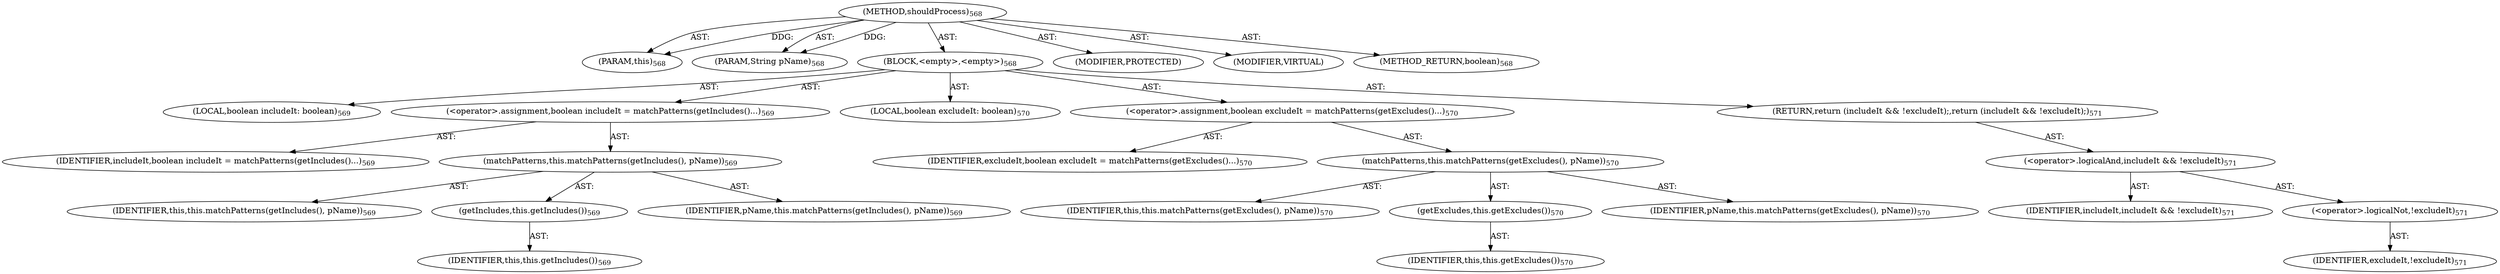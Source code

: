 digraph "shouldProcess" {  
"111669149723" [label = <(METHOD,shouldProcess)<SUB>568</SUB>> ]
"115964117017" [label = <(PARAM,this)<SUB>568</SUB>> ]
"115964117041" [label = <(PARAM,String pName)<SUB>568</SUB>> ]
"25769803824" [label = <(BLOCK,&lt;empty&gt;,&lt;empty&gt;)<SUB>568</SUB>> ]
"94489280518" [label = <(LOCAL,boolean includeIt: boolean)<SUB>569</SUB>> ]
"30064771190" [label = <(&lt;operator&gt;.assignment,boolean includeIt = matchPatterns(getIncludes()...)<SUB>569</SUB>> ]
"68719476871" [label = <(IDENTIFIER,includeIt,boolean includeIt = matchPatterns(getIncludes()...)<SUB>569</SUB>> ]
"30064771191" [label = <(matchPatterns,this.matchPatterns(getIncludes(), pName))<SUB>569</SUB>> ]
"68719476784" [label = <(IDENTIFIER,this,this.matchPatterns(getIncludes(), pName))<SUB>569</SUB>> ]
"30064771192" [label = <(getIncludes,this.getIncludes())<SUB>569</SUB>> ]
"68719476783" [label = <(IDENTIFIER,this,this.getIncludes())<SUB>569</SUB>> ]
"68719476872" [label = <(IDENTIFIER,pName,this.matchPatterns(getIncludes(), pName))<SUB>569</SUB>> ]
"94489280519" [label = <(LOCAL,boolean excludeIt: boolean)<SUB>570</SUB>> ]
"30064771193" [label = <(&lt;operator&gt;.assignment,boolean excludeIt = matchPatterns(getExcludes()...)<SUB>570</SUB>> ]
"68719476873" [label = <(IDENTIFIER,excludeIt,boolean excludeIt = matchPatterns(getExcludes()...)<SUB>570</SUB>> ]
"30064771194" [label = <(matchPatterns,this.matchPatterns(getExcludes(), pName))<SUB>570</SUB>> ]
"68719476786" [label = <(IDENTIFIER,this,this.matchPatterns(getExcludes(), pName))<SUB>570</SUB>> ]
"30064771195" [label = <(getExcludes,this.getExcludes())<SUB>570</SUB>> ]
"68719476785" [label = <(IDENTIFIER,this,this.getExcludes())<SUB>570</SUB>> ]
"68719476874" [label = <(IDENTIFIER,pName,this.matchPatterns(getExcludes(), pName))<SUB>570</SUB>> ]
"146028888078" [label = <(RETURN,return (includeIt &amp;&amp; !excludeIt);,return (includeIt &amp;&amp; !excludeIt);)<SUB>571</SUB>> ]
"30064771196" [label = <(&lt;operator&gt;.logicalAnd,includeIt &amp;&amp; !excludeIt)<SUB>571</SUB>> ]
"68719476875" [label = <(IDENTIFIER,includeIt,includeIt &amp;&amp; !excludeIt)<SUB>571</SUB>> ]
"30064771197" [label = <(&lt;operator&gt;.logicalNot,!excludeIt)<SUB>571</SUB>> ]
"68719476876" [label = <(IDENTIFIER,excludeIt,!excludeIt)<SUB>571</SUB>> ]
"133143986245" [label = <(MODIFIER,PROTECTED)> ]
"133143986246" [label = <(MODIFIER,VIRTUAL)> ]
"128849018907" [label = <(METHOD_RETURN,boolean)<SUB>568</SUB>> ]
  "111669149723" -> "115964117017"  [ label = "AST: "] 
  "111669149723" -> "115964117041"  [ label = "AST: "] 
  "111669149723" -> "25769803824"  [ label = "AST: "] 
  "111669149723" -> "133143986245"  [ label = "AST: "] 
  "111669149723" -> "133143986246"  [ label = "AST: "] 
  "111669149723" -> "128849018907"  [ label = "AST: "] 
  "25769803824" -> "94489280518"  [ label = "AST: "] 
  "25769803824" -> "30064771190"  [ label = "AST: "] 
  "25769803824" -> "94489280519"  [ label = "AST: "] 
  "25769803824" -> "30064771193"  [ label = "AST: "] 
  "25769803824" -> "146028888078"  [ label = "AST: "] 
  "30064771190" -> "68719476871"  [ label = "AST: "] 
  "30064771190" -> "30064771191"  [ label = "AST: "] 
  "30064771191" -> "68719476784"  [ label = "AST: "] 
  "30064771191" -> "30064771192"  [ label = "AST: "] 
  "30064771191" -> "68719476872"  [ label = "AST: "] 
  "30064771192" -> "68719476783"  [ label = "AST: "] 
  "30064771193" -> "68719476873"  [ label = "AST: "] 
  "30064771193" -> "30064771194"  [ label = "AST: "] 
  "30064771194" -> "68719476786"  [ label = "AST: "] 
  "30064771194" -> "30064771195"  [ label = "AST: "] 
  "30064771194" -> "68719476874"  [ label = "AST: "] 
  "30064771195" -> "68719476785"  [ label = "AST: "] 
  "146028888078" -> "30064771196"  [ label = "AST: "] 
  "30064771196" -> "68719476875"  [ label = "AST: "] 
  "30064771196" -> "30064771197"  [ label = "AST: "] 
  "30064771197" -> "68719476876"  [ label = "AST: "] 
  "111669149723" -> "115964117017"  [ label = "DDG: "] 
  "111669149723" -> "115964117041"  [ label = "DDG: "] 
}
